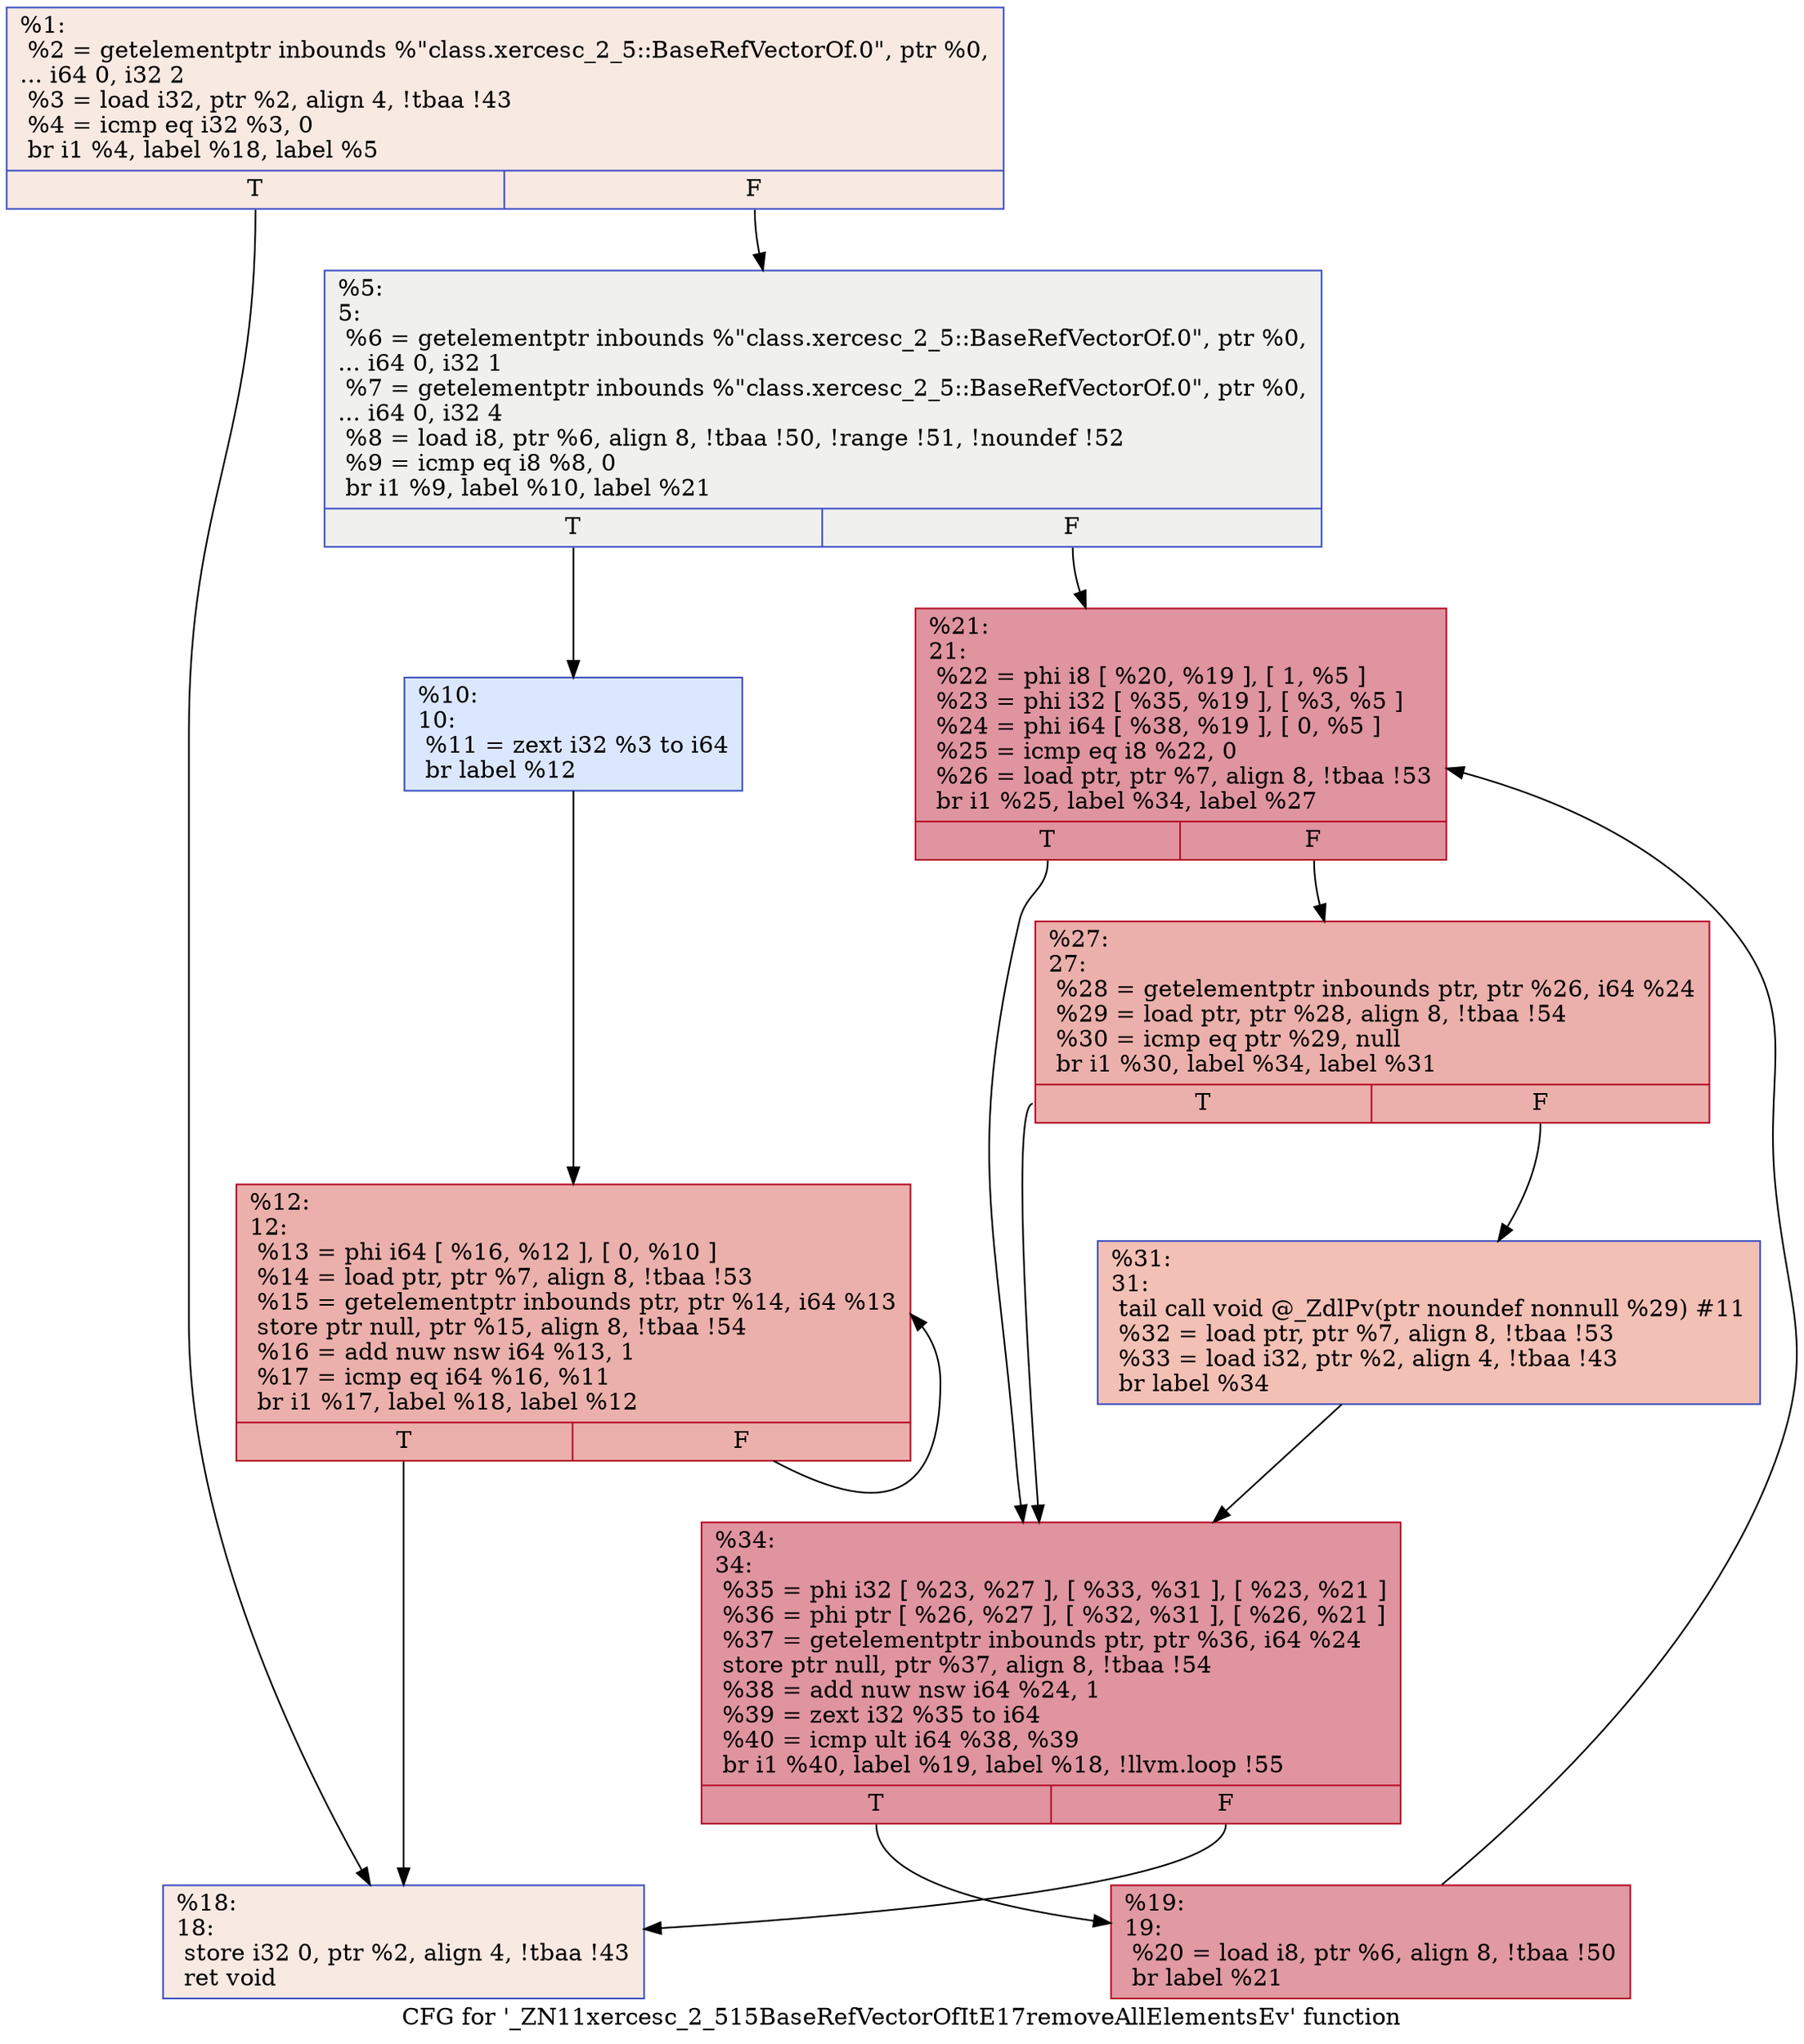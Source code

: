 digraph "CFG for '_ZN11xercesc_2_515BaseRefVectorOfItE17removeAllElementsEv' function" {
	label="CFG for '_ZN11xercesc_2_515BaseRefVectorOfItE17removeAllElementsEv' function";

	Node0x560876e1c8d0 [shape=record,color="#3d50c3ff", style=filled, fillcolor="#efcebd70",label="{%1:\l  %2 = getelementptr inbounds %\"class.xercesc_2_5::BaseRefVectorOf.0\", ptr %0,\l... i64 0, i32 2\l  %3 = load i32, ptr %2, align 4, !tbaa !43\l  %4 = icmp eq i32 %3, 0\l  br i1 %4, label %18, label %5\l|{<s0>T|<s1>F}}"];
	Node0x560876e1c8d0:s0 -> Node0x560876e1cc00;
	Node0x560876e1c8d0:s1 -> Node0x560876e1cc50;
	Node0x560876e1cc50 [shape=record,color="#3d50c3ff", style=filled, fillcolor="#dedcdb70",label="{%5:\l5:                                                \l  %6 = getelementptr inbounds %\"class.xercesc_2_5::BaseRefVectorOf.0\", ptr %0,\l... i64 0, i32 1\l  %7 = getelementptr inbounds %\"class.xercesc_2_5::BaseRefVectorOf.0\", ptr %0,\l... i64 0, i32 4\l  %8 = load i8, ptr %6, align 8, !tbaa !50, !range !51, !noundef !52\l  %9 = icmp eq i8 %8, 0\l  br i1 %9, label %10, label %21\l|{<s0>T|<s1>F}}"];
	Node0x560876e1cc50:s0 -> Node0x560876e1c920;
	Node0x560876e1cc50:s1 -> Node0x560876e1d060;
	Node0x560876e1c920 [shape=record,color="#3d50c3ff", style=filled, fillcolor="#aec9fc70",label="{%10:\l10:                                               \l  %11 = zext i32 %3 to i64\l  br label %12\l}"];
	Node0x560876e1c920 -> Node0x560876e1d1d0;
	Node0x560876e1d1d0 [shape=record,color="#b70d28ff", style=filled, fillcolor="#d24b4070",label="{%12:\l12:                                               \l  %13 = phi i64 [ %16, %12 ], [ 0, %10 ]\l  %14 = load ptr, ptr %7, align 8, !tbaa !53\l  %15 = getelementptr inbounds ptr, ptr %14, i64 %13\l  store ptr null, ptr %15, align 8, !tbaa !54\l  %16 = add nuw nsw i64 %13, 1\l  %17 = icmp eq i64 %16, %11\l  br i1 %17, label %18, label %12\l|{<s0>T|<s1>F}}"];
	Node0x560876e1d1d0:s0 -> Node0x560876e1cc00;
	Node0x560876e1d1d0:s1 -> Node0x560876e1d1d0;
	Node0x560876e1cc00 [shape=record,color="#3d50c3ff", style=filled, fillcolor="#efcebd70",label="{%18:\l18:                                               \l  store i32 0, ptr %2, align 4, !tbaa !43\l  ret void\l}"];
	Node0x560876e1d6a0 [shape=record,color="#b70d28ff", style=filled, fillcolor="#bb1b2c70",label="{%19:\l19:                                               \l  %20 = load i8, ptr %6, align 8, !tbaa !50\l  br label %21\l}"];
	Node0x560876e1d6a0 -> Node0x560876e1d060;
	Node0x560876e1d060 [shape=record,color="#b70d28ff", style=filled, fillcolor="#b70d2870",label="{%21:\l21:                                               \l  %22 = phi i8 [ %20, %19 ], [ 1, %5 ]\l  %23 = phi i32 [ %35, %19 ], [ %3, %5 ]\l  %24 = phi i64 [ %38, %19 ], [ 0, %5 ]\l  %25 = icmp eq i8 %22, 0\l  %26 = load ptr, ptr %7, align 8, !tbaa !53\l  br i1 %25, label %34, label %27\l|{<s0>T|<s1>F}}"];
	Node0x560876e1d060:s0 -> Node0x560876e1da50;
	Node0x560876e1d060:s1 -> Node0x560876e1daa0;
	Node0x560876e1daa0 [shape=record,color="#b70d28ff", style=filled, fillcolor="#d24b4070",label="{%27:\l27:                                               \l  %28 = getelementptr inbounds ptr, ptr %26, i64 %24\l  %29 = load ptr, ptr %28, align 8, !tbaa !54\l  %30 = icmp eq ptr %29, null\l  br i1 %30, label %34, label %31\l|{<s0>T|<s1>F}}"];
	Node0x560876e1daa0:s0 -> Node0x560876e1da50;
	Node0x560876e1daa0:s1 -> Node0x560876e1dd80;
	Node0x560876e1dd80 [shape=record,color="#3d50c3ff", style=filled, fillcolor="#e5705870",label="{%31:\l31:                                               \l  tail call void @_ZdlPv(ptr noundef nonnull %29) #11\l  %32 = load ptr, ptr %7, align 8, !tbaa !53\l  %33 = load i32, ptr %2, align 4, !tbaa !43\l  br label %34\l}"];
	Node0x560876e1dd80 -> Node0x560876e1da50;
	Node0x560876e1da50 [shape=record,color="#b70d28ff", style=filled, fillcolor="#b70d2870",label="{%34:\l34:                                               \l  %35 = phi i32 [ %23, %27 ], [ %33, %31 ], [ %23, %21 ]\l  %36 = phi ptr [ %26, %27 ], [ %32, %31 ], [ %26, %21 ]\l  %37 = getelementptr inbounds ptr, ptr %36, i64 %24\l  store ptr null, ptr %37, align 8, !tbaa !54\l  %38 = add nuw nsw i64 %24, 1\l  %39 = zext i32 %35 to i64\l  %40 = icmp ult i64 %38, %39\l  br i1 %40, label %19, label %18, !llvm.loop !55\l|{<s0>T|<s1>F}}"];
	Node0x560876e1da50:s0 -> Node0x560876e1d6a0;
	Node0x560876e1da50:s1 -> Node0x560876e1cc00;
}
